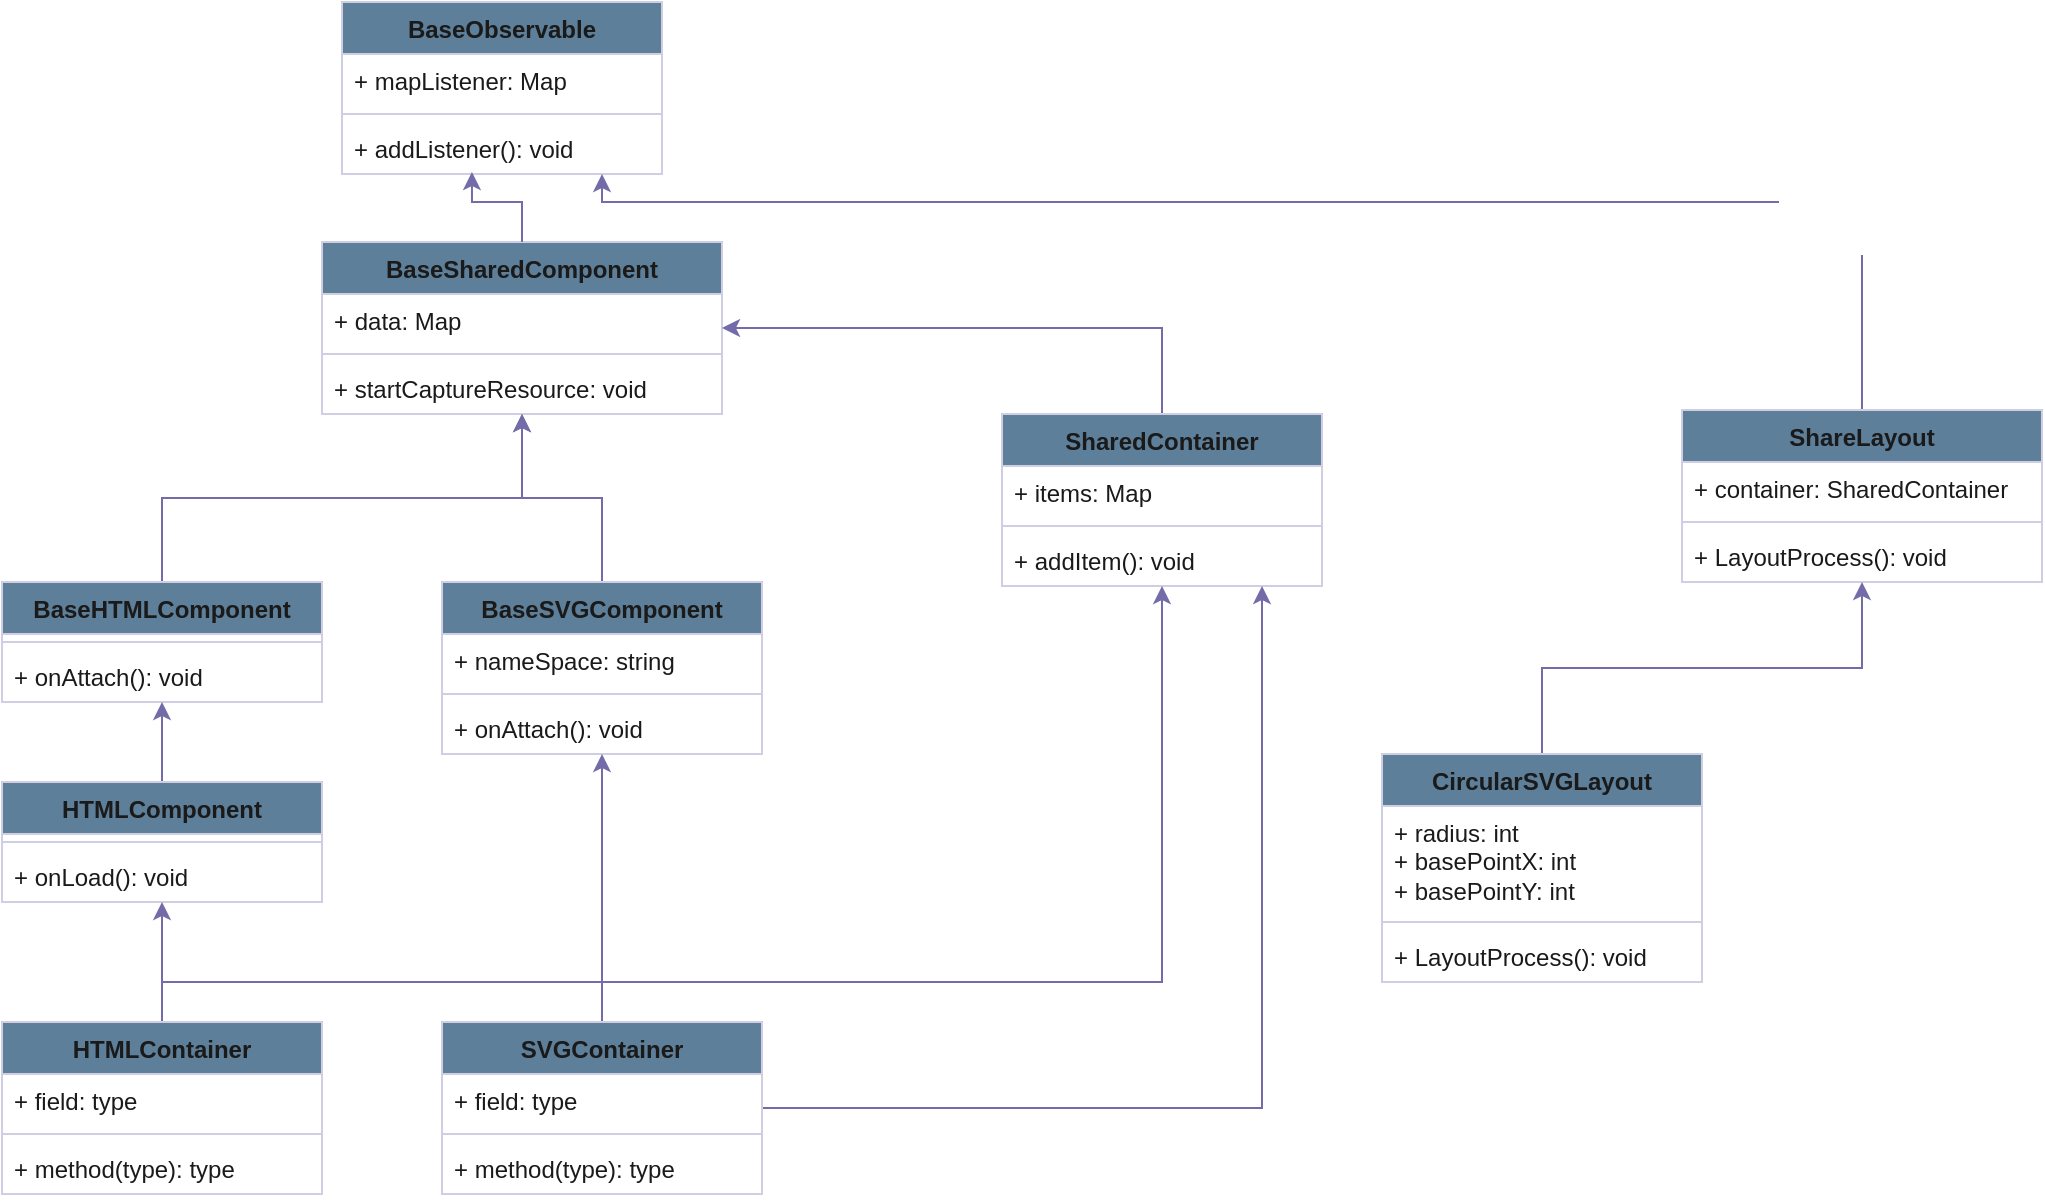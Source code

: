 <mxfile version="24.3.1" type="device">
  <diagram id="C5RBs43oDa-KdzZeNtuy" name="Page-1">
    <mxGraphModel dx="1434" dy="420" grid="1" gridSize="10" guides="1" tooltips="1" connect="1" arrows="1" fold="1" page="1" pageScale="1" pageWidth="1654" pageHeight="1169" math="0" shadow="0">
      <root>
        <mxCell id="WIyWlLk6GJQsqaUBKTNV-0" />
        <mxCell id="WIyWlLk6GJQsqaUBKTNV-1" parent="WIyWlLk6GJQsqaUBKTNV-0" />
        <mxCell id="ezVCSijqVE5vA5cj93MR-0" value="BaseSharedComponent" style="swimlane;fontStyle=1;align=center;verticalAlign=top;childLayout=stackLayout;horizontal=1;startSize=26;horizontalStack=0;resizeParent=1;resizeParentMax=0;resizeLast=0;collapsible=1;marginBottom=0;whiteSpace=wrap;html=1;labelBackgroundColor=none;fillColor=#5D7F99;strokeColor=#D0CEE2;fontColor=#1A1A1A;" vertex="1" parent="WIyWlLk6GJQsqaUBKTNV-1">
          <mxGeometry x="380" y="130" width="200" height="86" as="geometry" />
        </mxCell>
        <mxCell id="ezVCSijqVE5vA5cj93MR-1" value="+ data: Map" style="text;strokeColor=none;fillColor=none;align=left;verticalAlign=top;spacingLeft=4;spacingRight=4;overflow=hidden;rotatable=0;points=[[0,0.5],[1,0.5]];portConstraint=eastwest;whiteSpace=wrap;html=1;labelBackgroundColor=none;fontColor=#1A1A1A;" vertex="1" parent="ezVCSijqVE5vA5cj93MR-0">
          <mxGeometry y="26" width="200" height="26" as="geometry" />
        </mxCell>
        <mxCell id="ezVCSijqVE5vA5cj93MR-2" value="" style="line;strokeWidth=1;fillColor=none;align=left;verticalAlign=middle;spacingTop=-1;spacingLeft=3;spacingRight=3;rotatable=0;labelPosition=right;points=[];portConstraint=eastwest;strokeColor=#D0CEE2;labelBackgroundColor=none;fontColor=#1A1A1A;" vertex="1" parent="ezVCSijqVE5vA5cj93MR-0">
          <mxGeometry y="52" width="200" height="8" as="geometry" />
        </mxCell>
        <mxCell id="ezVCSijqVE5vA5cj93MR-3" value="+ startCaptureResource: void" style="text;strokeColor=none;fillColor=none;align=left;verticalAlign=top;spacingLeft=4;spacingRight=4;overflow=hidden;rotatable=0;points=[[0,0.5],[1,0.5]];portConstraint=eastwest;whiteSpace=wrap;html=1;labelBackgroundColor=none;fontColor=#1A1A1A;" vertex="1" parent="ezVCSijqVE5vA5cj93MR-0">
          <mxGeometry y="60" width="200" height="26" as="geometry" />
        </mxCell>
        <mxCell id="ezVCSijqVE5vA5cj93MR-4" value="BaseObservable" style="swimlane;fontStyle=1;align=center;verticalAlign=top;childLayout=stackLayout;horizontal=1;startSize=26;horizontalStack=0;resizeParent=1;resizeParentMax=0;resizeLast=0;collapsible=1;marginBottom=0;whiteSpace=wrap;html=1;labelBackgroundColor=none;fillColor=#5D7F99;strokeColor=#D0CEE2;fontColor=#1A1A1A;" vertex="1" parent="WIyWlLk6GJQsqaUBKTNV-1">
          <mxGeometry x="390" y="10" width="160" height="86" as="geometry" />
        </mxCell>
        <mxCell id="ezVCSijqVE5vA5cj93MR-5" value="+ mapListener: Map" style="text;strokeColor=none;fillColor=none;align=left;verticalAlign=top;spacingLeft=4;spacingRight=4;overflow=hidden;rotatable=0;points=[[0,0.5],[1,0.5]];portConstraint=eastwest;whiteSpace=wrap;html=1;labelBackgroundColor=none;fontColor=#1A1A1A;" vertex="1" parent="ezVCSijqVE5vA5cj93MR-4">
          <mxGeometry y="26" width="160" height="26" as="geometry" />
        </mxCell>
        <mxCell id="ezVCSijqVE5vA5cj93MR-6" value="" style="line;strokeWidth=1;fillColor=none;align=left;verticalAlign=middle;spacingTop=-1;spacingLeft=3;spacingRight=3;rotatable=0;labelPosition=right;points=[];portConstraint=eastwest;strokeColor=#D0CEE2;labelBackgroundColor=none;fontColor=#1A1A1A;" vertex="1" parent="ezVCSijqVE5vA5cj93MR-4">
          <mxGeometry y="52" width="160" height="8" as="geometry" />
        </mxCell>
        <mxCell id="ezVCSijqVE5vA5cj93MR-7" value="+ addListener(): void" style="text;strokeColor=none;fillColor=none;align=left;verticalAlign=top;spacingLeft=4;spacingRight=4;overflow=hidden;rotatable=0;points=[[0,0.5],[1,0.5]];portConstraint=eastwest;whiteSpace=wrap;html=1;labelBackgroundColor=none;fontColor=#1A1A1A;" vertex="1" parent="ezVCSijqVE5vA5cj93MR-4">
          <mxGeometry y="60" width="160" height="26" as="geometry" />
        </mxCell>
        <mxCell id="ezVCSijqVE5vA5cj93MR-8" style="edgeStyle=orthogonalEdgeStyle;rounded=0;orthogonalLoop=1;jettySize=auto;html=1;entryX=0.406;entryY=0.962;entryDx=0;entryDy=0;entryPerimeter=0;labelBackgroundColor=none;strokeColor=#736CA8;fontColor=default;" edge="1" parent="WIyWlLk6GJQsqaUBKTNV-1" source="ezVCSijqVE5vA5cj93MR-0" target="ezVCSijqVE5vA5cj93MR-7">
          <mxGeometry relative="1" as="geometry" />
        </mxCell>
        <mxCell id="ezVCSijqVE5vA5cj93MR-13" style="edgeStyle=orthogonalEdgeStyle;rounded=0;orthogonalLoop=1;jettySize=auto;html=1;labelBackgroundColor=none;strokeColor=#736CA8;fontColor=default;" edge="1" parent="WIyWlLk6GJQsqaUBKTNV-1" source="ezVCSijqVE5vA5cj93MR-9" target="ezVCSijqVE5vA5cj93MR-0">
          <mxGeometry relative="1" as="geometry" />
        </mxCell>
        <mxCell id="ezVCSijqVE5vA5cj93MR-9" value="BaseHTMLComponent" style="swimlane;fontStyle=1;align=center;verticalAlign=top;childLayout=stackLayout;horizontal=1;startSize=26;horizontalStack=0;resizeParent=1;resizeParentMax=0;resizeLast=0;collapsible=1;marginBottom=0;whiteSpace=wrap;html=1;labelBackgroundColor=none;fillColor=#5D7F99;strokeColor=#D0CEE2;fontColor=#1A1A1A;" vertex="1" parent="WIyWlLk6GJQsqaUBKTNV-1">
          <mxGeometry x="220" y="300" width="160" height="60" as="geometry" />
        </mxCell>
        <mxCell id="ezVCSijqVE5vA5cj93MR-11" value="" style="line;strokeWidth=1;fillColor=none;align=left;verticalAlign=middle;spacingTop=-1;spacingLeft=3;spacingRight=3;rotatable=0;labelPosition=right;points=[];portConstraint=eastwest;strokeColor=#D0CEE2;labelBackgroundColor=none;fontColor=#1A1A1A;" vertex="1" parent="ezVCSijqVE5vA5cj93MR-9">
          <mxGeometry y="26" width="160" height="8" as="geometry" />
        </mxCell>
        <mxCell id="ezVCSijqVE5vA5cj93MR-12" value="+ onAttach(): void" style="text;strokeColor=none;fillColor=none;align=left;verticalAlign=top;spacingLeft=4;spacingRight=4;overflow=hidden;rotatable=0;points=[[0,0.5],[1,0.5]];portConstraint=eastwest;whiteSpace=wrap;html=1;labelBackgroundColor=none;fontColor=#1A1A1A;" vertex="1" parent="ezVCSijqVE5vA5cj93MR-9">
          <mxGeometry y="34" width="160" height="26" as="geometry" />
        </mxCell>
        <mxCell id="ezVCSijqVE5vA5cj93MR-18" style="edgeStyle=orthogonalEdgeStyle;rounded=0;orthogonalLoop=1;jettySize=auto;html=1;labelBackgroundColor=none;strokeColor=#736CA8;fontColor=default;" edge="1" parent="WIyWlLk6GJQsqaUBKTNV-1" source="ezVCSijqVE5vA5cj93MR-14" target="ezVCSijqVE5vA5cj93MR-9">
          <mxGeometry relative="1" as="geometry" />
        </mxCell>
        <mxCell id="ezVCSijqVE5vA5cj93MR-14" value="HTMLComponent" style="swimlane;fontStyle=1;align=center;verticalAlign=top;childLayout=stackLayout;horizontal=1;startSize=26;horizontalStack=0;resizeParent=1;resizeParentMax=0;resizeLast=0;collapsible=1;marginBottom=0;whiteSpace=wrap;html=1;labelBackgroundColor=none;fillColor=#5D7F99;strokeColor=#D0CEE2;fontColor=#1A1A1A;" vertex="1" parent="WIyWlLk6GJQsqaUBKTNV-1">
          <mxGeometry x="220" y="400" width="160" height="60" as="geometry" />
        </mxCell>
        <mxCell id="ezVCSijqVE5vA5cj93MR-16" value="" style="line;strokeWidth=1;fillColor=none;align=left;verticalAlign=middle;spacingTop=-1;spacingLeft=3;spacingRight=3;rotatable=0;labelPosition=right;points=[];portConstraint=eastwest;strokeColor=#D0CEE2;labelBackgroundColor=none;fontColor=#1A1A1A;" vertex="1" parent="ezVCSijqVE5vA5cj93MR-14">
          <mxGeometry y="26" width="160" height="8" as="geometry" />
        </mxCell>
        <mxCell id="ezVCSijqVE5vA5cj93MR-17" value="+ onLoad(): void" style="text;strokeColor=none;fillColor=none;align=left;verticalAlign=top;spacingLeft=4;spacingRight=4;overflow=hidden;rotatable=0;points=[[0,0.5],[1,0.5]];portConstraint=eastwest;whiteSpace=wrap;html=1;labelBackgroundColor=none;fontColor=#1A1A1A;" vertex="1" parent="ezVCSijqVE5vA5cj93MR-14">
          <mxGeometry y="34" width="160" height="26" as="geometry" />
        </mxCell>
        <mxCell id="ezVCSijqVE5vA5cj93MR-47" style="edgeStyle=orthogonalEdgeStyle;rounded=0;orthogonalLoop=1;jettySize=auto;html=1;labelBackgroundColor=none;strokeColor=#736CA8;fontColor=default;" edge="1" parent="WIyWlLk6GJQsqaUBKTNV-1" source="ezVCSijqVE5vA5cj93MR-19" target="ezVCSijqVE5vA5cj93MR-0">
          <mxGeometry relative="1" as="geometry">
            <Array as="points">
              <mxPoint x="800" y="173" />
            </Array>
          </mxGeometry>
        </mxCell>
        <mxCell id="ezVCSijqVE5vA5cj93MR-19" value="SharedContainer" style="swimlane;fontStyle=1;align=center;verticalAlign=top;childLayout=stackLayout;horizontal=1;startSize=26;horizontalStack=0;resizeParent=1;resizeParentMax=0;resizeLast=0;collapsible=1;marginBottom=0;whiteSpace=wrap;html=1;labelBackgroundColor=none;fillColor=#5D7F99;strokeColor=#D0CEE2;fontColor=#1A1A1A;" vertex="1" parent="WIyWlLk6GJQsqaUBKTNV-1">
          <mxGeometry x="720" y="216" width="160" height="86" as="geometry" />
        </mxCell>
        <mxCell id="ezVCSijqVE5vA5cj93MR-20" value="+ items: Map" style="text;strokeColor=none;fillColor=none;align=left;verticalAlign=top;spacingLeft=4;spacingRight=4;overflow=hidden;rotatable=0;points=[[0,0.5],[1,0.5]];portConstraint=eastwest;whiteSpace=wrap;html=1;labelBackgroundColor=none;fontColor=#1A1A1A;" vertex="1" parent="ezVCSijqVE5vA5cj93MR-19">
          <mxGeometry y="26" width="160" height="26" as="geometry" />
        </mxCell>
        <mxCell id="ezVCSijqVE5vA5cj93MR-21" value="" style="line;strokeWidth=1;fillColor=none;align=left;verticalAlign=middle;spacingTop=-1;spacingLeft=3;spacingRight=3;rotatable=0;labelPosition=right;points=[];portConstraint=eastwest;strokeColor=#D0CEE2;labelBackgroundColor=none;fontColor=#1A1A1A;" vertex="1" parent="ezVCSijqVE5vA5cj93MR-19">
          <mxGeometry y="52" width="160" height="8" as="geometry" />
        </mxCell>
        <mxCell id="ezVCSijqVE5vA5cj93MR-22" value="+ addItem(): void" style="text;strokeColor=none;fillColor=none;align=left;verticalAlign=top;spacingLeft=4;spacingRight=4;overflow=hidden;rotatable=0;points=[[0,0.5],[1,0.5]];portConstraint=eastwest;whiteSpace=wrap;html=1;labelBackgroundColor=none;fontColor=#1A1A1A;" vertex="1" parent="ezVCSijqVE5vA5cj93MR-19">
          <mxGeometry y="60" width="160" height="26" as="geometry" />
        </mxCell>
        <mxCell id="ezVCSijqVE5vA5cj93MR-29" style="edgeStyle=orthogonalEdgeStyle;rounded=0;orthogonalLoop=1;jettySize=auto;html=1;labelBackgroundColor=none;strokeColor=#736CA8;fontColor=default;" edge="1" parent="WIyWlLk6GJQsqaUBKTNV-1" source="ezVCSijqVE5vA5cj93MR-25" target="ezVCSijqVE5vA5cj93MR-0">
          <mxGeometry relative="1" as="geometry" />
        </mxCell>
        <mxCell id="ezVCSijqVE5vA5cj93MR-25" value="BaseSVGComponent" style="swimlane;fontStyle=1;align=center;verticalAlign=top;childLayout=stackLayout;horizontal=1;startSize=26;horizontalStack=0;resizeParent=1;resizeParentMax=0;resizeLast=0;collapsible=1;marginBottom=0;whiteSpace=wrap;html=1;labelBackgroundColor=none;fillColor=#5D7F99;strokeColor=#D0CEE2;fontColor=#1A1A1A;" vertex="1" parent="WIyWlLk6GJQsqaUBKTNV-1">
          <mxGeometry x="440" y="300" width="160" height="86" as="geometry" />
        </mxCell>
        <mxCell id="ezVCSijqVE5vA5cj93MR-26" value="+ nameSpace: string" style="text;strokeColor=none;fillColor=none;align=left;verticalAlign=top;spacingLeft=4;spacingRight=4;overflow=hidden;rotatable=0;points=[[0,0.5],[1,0.5]];portConstraint=eastwest;whiteSpace=wrap;html=1;labelBackgroundColor=none;fontColor=#1A1A1A;" vertex="1" parent="ezVCSijqVE5vA5cj93MR-25">
          <mxGeometry y="26" width="160" height="26" as="geometry" />
        </mxCell>
        <mxCell id="ezVCSijqVE5vA5cj93MR-27" value="" style="line;strokeWidth=1;fillColor=none;align=left;verticalAlign=middle;spacingTop=-1;spacingLeft=3;spacingRight=3;rotatable=0;labelPosition=right;points=[];portConstraint=eastwest;strokeColor=#D0CEE2;labelBackgroundColor=none;fontColor=#1A1A1A;" vertex="1" parent="ezVCSijqVE5vA5cj93MR-25">
          <mxGeometry y="52" width="160" height="8" as="geometry" />
        </mxCell>
        <mxCell id="ezVCSijqVE5vA5cj93MR-28" value="+ onAttach(): void" style="text;strokeColor=none;fillColor=none;align=left;verticalAlign=top;spacingLeft=4;spacingRight=4;overflow=hidden;rotatable=0;points=[[0,0.5],[1,0.5]];portConstraint=eastwest;whiteSpace=wrap;html=1;labelBackgroundColor=none;fontColor=#1A1A1A;" vertex="1" parent="ezVCSijqVE5vA5cj93MR-25">
          <mxGeometry y="60" width="160" height="26" as="geometry" />
        </mxCell>
        <mxCell id="ezVCSijqVE5vA5cj93MR-48" style="edgeStyle=orthogonalEdgeStyle;rounded=0;orthogonalLoop=1;jettySize=auto;html=1;labelBackgroundColor=none;strokeColor=#736CA8;fontColor=default;" edge="1" parent="WIyWlLk6GJQsqaUBKTNV-1" source="ezVCSijqVE5vA5cj93MR-37" target="ezVCSijqVE5vA5cj93MR-14">
          <mxGeometry relative="1" as="geometry" />
        </mxCell>
        <mxCell id="ezVCSijqVE5vA5cj93MR-53" style="edgeStyle=orthogonalEdgeStyle;rounded=0;orthogonalLoop=1;jettySize=auto;html=1;labelBackgroundColor=none;strokeColor=#736CA8;fontColor=default;" edge="1" parent="WIyWlLk6GJQsqaUBKTNV-1" source="ezVCSijqVE5vA5cj93MR-37" target="ezVCSijqVE5vA5cj93MR-19">
          <mxGeometry relative="1" as="geometry">
            <Array as="points">
              <mxPoint x="300" y="500" />
              <mxPoint x="800" y="500" />
            </Array>
          </mxGeometry>
        </mxCell>
        <mxCell id="ezVCSijqVE5vA5cj93MR-37" value="HTMLContainer" style="swimlane;fontStyle=1;align=center;verticalAlign=top;childLayout=stackLayout;horizontal=1;startSize=26;horizontalStack=0;resizeParent=1;resizeParentMax=0;resizeLast=0;collapsible=1;marginBottom=0;whiteSpace=wrap;html=1;labelBackgroundColor=none;fillColor=#5D7F99;strokeColor=#D0CEE2;fontColor=#1A1A1A;" vertex="1" parent="WIyWlLk6GJQsqaUBKTNV-1">
          <mxGeometry x="220" y="520" width="160" height="86" as="geometry" />
        </mxCell>
        <mxCell id="ezVCSijqVE5vA5cj93MR-38" value="+ field: type" style="text;strokeColor=none;fillColor=none;align=left;verticalAlign=top;spacingLeft=4;spacingRight=4;overflow=hidden;rotatable=0;points=[[0,0.5],[1,0.5]];portConstraint=eastwest;whiteSpace=wrap;html=1;labelBackgroundColor=none;fontColor=#1A1A1A;" vertex="1" parent="ezVCSijqVE5vA5cj93MR-37">
          <mxGeometry y="26" width="160" height="26" as="geometry" />
        </mxCell>
        <mxCell id="ezVCSijqVE5vA5cj93MR-39" value="" style="line;strokeWidth=1;fillColor=none;align=left;verticalAlign=middle;spacingTop=-1;spacingLeft=3;spacingRight=3;rotatable=0;labelPosition=right;points=[];portConstraint=eastwest;strokeColor=#D0CEE2;labelBackgroundColor=none;fontColor=#1A1A1A;" vertex="1" parent="ezVCSijqVE5vA5cj93MR-37">
          <mxGeometry y="52" width="160" height="8" as="geometry" />
        </mxCell>
        <mxCell id="ezVCSijqVE5vA5cj93MR-40" value="+ method(type): type" style="text;strokeColor=none;fillColor=none;align=left;verticalAlign=top;spacingLeft=4;spacingRight=4;overflow=hidden;rotatable=0;points=[[0,0.5],[1,0.5]];portConstraint=eastwest;whiteSpace=wrap;html=1;labelBackgroundColor=none;fontColor=#1A1A1A;" vertex="1" parent="ezVCSijqVE5vA5cj93MR-37">
          <mxGeometry y="60" width="160" height="26" as="geometry" />
        </mxCell>
        <mxCell id="ezVCSijqVE5vA5cj93MR-51" style="edgeStyle=orthogonalEdgeStyle;rounded=0;orthogonalLoop=1;jettySize=auto;html=1;labelBackgroundColor=none;strokeColor=#736CA8;fontColor=default;" edge="1" parent="WIyWlLk6GJQsqaUBKTNV-1" source="ezVCSijqVE5vA5cj93MR-42" target="ezVCSijqVE5vA5cj93MR-25">
          <mxGeometry relative="1" as="geometry" />
        </mxCell>
        <mxCell id="ezVCSijqVE5vA5cj93MR-52" style="edgeStyle=orthogonalEdgeStyle;rounded=0;orthogonalLoop=1;jettySize=auto;html=1;labelBackgroundColor=none;strokeColor=#736CA8;fontColor=default;" edge="1" parent="WIyWlLk6GJQsqaUBKTNV-1" source="ezVCSijqVE5vA5cj93MR-42" target="ezVCSijqVE5vA5cj93MR-19">
          <mxGeometry relative="1" as="geometry">
            <Array as="points">
              <mxPoint x="850" y="563" />
            </Array>
          </mxGeometry>
        </mxCell>
        <mxCell id="ezVCSijqVE5vA5cj93MR-42" value="SVGContainer" style="swimlane;fontStyle=1;align=center;verticalAlign=top;childLayout=stackLayout;horizontal=1;startSize=26;horizontalStack=0;resizeParent=1;resizeParentMax=0;resizeLast=0;collapsible=1;marginBottom=0;whiteSpace=wrap;html=1;labelBackgroundColor=none;fillColor=#5D7F99;strokeColor=#D0CEE2;fontColor=#1A1A1A;" vertex="1" parent="WIyWlLk6GJQsqaUBKTNV-1">
          <mxGeometry x="440" y="520" width="160" height="86" as="geometry">
            <mxRectangle x="440" y="520" width="120" height="30" as="alternateBounds" />
          </mxGeometry>
        </mxCell>
        <mxCell id="ezVCSijqVE5vA5cj93MR-43" value="+ field: type" style="text;strokeColor=none;fillColor=none;align=left;verticalAlign=top;spacingLeft=4;spacingRight=4;overflow=hidden;rotatable=0;points=[[0,0.5],[1,0.5]];portConstraint=eastwest;whiteSpace=wrap;html=1;labelBackgroundColor=none;fontColor=#1A1A1A;" vertex="1" parent="ezVCSijqVE5vA5cj93MR-42">
          <mxGeometry y="26" width="160" height="26" as="geometry" />
        </mxCell>
        <mxCell id="ezVCSijqVE5vA5cj93MR-44" value="" style="line;strokeWidth=1;fillColor=none;align=left;verticalAlign=middle;spacingTop=-1;spacingLeft=3;spacingRight=3;rotatable=0;labelPosition=right;points=[];portConstraint=eastwest;strokeColor=#D0CEE2;labelBackgroundColor=none;fontColor=#1A1A1A;" vertex="1" parent="ezVCSijqVE5vA5cj93MR-42">
          <mxGeometry y="52" width="160" height="8" as="geometry" />
        </mxCell>
        <mxCell id="ezVCSijqVE5vA5cj93MR-45" value="+ method(type): type" style="text;strokeColor=none;fillColor=none;align=left;verticalAlign=top;spacingLeft=4;spacingRight=4;overflow=hidden;rotatable=0;points=[[0,0.5],[1,0.5]];portConstraint=eastwest;whiteSpace=wrap;html=1;labelBackgroundColor=none;fontColor=#1A1A1A;" vertex="1" parent="ezVCSijqVE5vA5cj93MR-42">
          <mxGeometry y="60" width="160" height="26" as="geometry" />
        </mxCell>
        <mxCell id="ezVCSijqVE5vA5cj93MR-59" style="edgeStyle=orthogonalEdgeStyle;rounded=0;orthogonalLoop=1;jettySize=auto;html=1;labelBackgroundColor=none;strokeColor=#736CA8;fontColor=default;" edge="1" parent="WIyWlLk6GJQsqaUBKTNV-1" source="ezVCSijqVE5vA5cj93MR-54" target="ezVCSijqVE5vA5cj93MR-4">
          <mxGeometry relative="1" as="geometry">
            <Array as="points">
              <mxPoint x="1150" y="110" />
              <mxPoint x="520" y="110" />
            </Array>
          </mxGeometry>
        </mxCell>
        <mxCell id="ezVCSijqVE5vA5cj93MR-54" value="ShareLayout" style="swimlane;fontStyle=1;align=center;verticalAlign=top;childLayout=stackLayout;horizontal=1;startSize=26;horizontalStack=0;resizeParent=1;resizeParentMax=0;resizeLast=0;collapsible=1;marginBottom=0;whiteSpace=wrap;html=1;labelBackgroundColor=none;fillColor=#5D7F99;strokeColor=#D0CEE2;fontColor=#1A1A1A;" vertex="1" parent="WIyWlLk6GJQsqaUBKTNV-1">
          <mxGeometry x="1060" y="214" width="180" height="86" as="geometry" />
        </mxCell>
        <mxCell id="ezVCSijqVE5vA5cj93MR-55" value="+ container: SharedContainer" style="text;strokeColor=none;fillColor=none;align=left;verticalAlign=top;spacingLeft=4;spacingRight=4;overflow=hidden;rotatable=0;points=[[0,0.5],[1,0.5]];portConstraint=eastwest;whiteSpace=wrap;html=1;labelBackgroundColor=none;fontColor=#1A1A1A;" vertex="1" parent="ezVCSijqVE5vA5cj93MR-54">
          <mxGeometry y="26" width="180" height="26" as="geometry" />
        </mxCell>
        <mxCell id="ezVCSijqVE5vA5cj93MR-56" value="" style="line;strokeWidth=1;fillColor=none;align=left;verticalAlign=middle;spacingTop=-1;spacingLeft=3;spacingRight=3;rotatable=0;labelPosition=right;points=[];portConstraint=eastwest;strokeColor=#D0CEE2;labelBackgroundColor=none;fontColor=#1A1A1A;" vertex="1" parent="ezVCSijqVE5vA5cj93MR-54">
          <mxGeometry y="52" width="180" height="8" as="geometry" />
        </mxCell>
        <mxCell id="ezVCSijqVE5vA5cj93MR-57" value="+ LayoutProcess(): void" style="text;strokeColor=none;fillColor=none;align=left;verticalAlign=top;spacingLeft=4;spacingRight=4;overflow=hidden;rotatable=0;points=[[0,0.5],[1,0.5]];portConstraint=eastwest;whiteSpace=wrap;html=1;labelBackgroundColor=none;fontColor=#1A1A1A;" vertex="1" parent="ezVCSijqVE5vA5cj93MR-54">
          <mxGeometry y="60" width="180" height="26" as="geometry" />
        </mxCell>
        <mxCell id="ezVCSijqVE5vA5cj93MR-64" style="edgeStyle=orthogonalEdgeStyle;rounded=0;orthogonalLoop=1;jettySize=auto;html=1;strokeColor=#736CA8;fontColor=#1A1A1A;" edge="1" parent="WIyWlLk6GJQsqaUBKTNV-1" source="ezVCSijqVE5vA5cj93MR-60" target="ezVCSijqVE5vA5cj93MR-54">
          <mxGeometry relative="1" as="geometry" />
        </mxCell>
        <mxCell id="ezVCSijqVE5vA5cj93MR-60" value="CircularSVGLayout" style="swimlane;fontStyle=1;align=center;verticalAlign=top;childLayout=stackLayout;horizontal=1;startSize=26;horizontalStack=0;resizeParent=1;resizeParentMax=0;resizeLast=0;collapsible=1;marginBottom=0;whiteSpace=wrap;html=1;strokeColor=#D0CEE2;fontColor=#1A1A1A;fillColor=#5D7F99;" vertex="1" parent="WIyWlLk6GJQsqaUBKTNV-1">
          <mxGeometry x="910" y="386" width="160" height="114" as="geometry" />
        </mxCell>
        <mxCell id="ezVCSijqVE5vA5cj93MR-61" value="+ radius: int&lt;div&gt;+ basePointX: int&lt;br&gt;&lt;/div&gt;&lt;div&gt;+ basePointY: int&lt;br&gt;&lt;/div&gt;" style="text;strokeColor=none;fillColor=none;align=left;verticalAlign=top;spacingLeft=4;spacingRight=4;overflow=hidden;rotatable=0;points=[[0,0.5],[1,0.5]];portConstraint=eastwest;whiteSpace=wrap;html=1;fontColor=#1A1A1A;" vertex="1" parent="ezVCSijqVE5vA5cj93MR-60">
          <mxGeometry y="26" width="160" height="54" as="geometry" />
        </mxCell>
        <mxCell id="ezVCSijqVE5vA5cj93MR-62" value="" style="line;strokeWidth=1;fillColor=none;align=left;verticalAlign=middle;spacingTop=-1;spacingLeft=3;spacingRight=3;rotatable=0;labelPosition=right;points=[];portConstraint=eastwest;strokeColor=inherit;fontColor=#1A1A1A;" vertex="1" parent="ezVCSijqVE5vA5cj93MR-60">
          <mxGeometry y="80" width="160" height="8" as="geometry" />
        </mxCell>
        <mxCell id="ezVCSijqVE5vA5cj93MR-63" value="+ LayoutProcess(): void" style="text;strokeColor=none;fillColor=none;align=left;verticalAlign=top;spacingLeft=4;spacingRight=4;overflow=hidden;rotatable=0;points=[[0,0.5],[1,0.5]];portConstraint=eastwest;whiteSpace=wrap;html=1;fontColor=#1A1A1A;" vertex="1" parent="ezVCSijqVE5vA5cj93MR-60">
          <mxGeometry y="88" width="160" height="26" as="geometry" />
        </mxCell>
      </root>
    </mxGraphModel>
  </diagram>
</mxfile>
